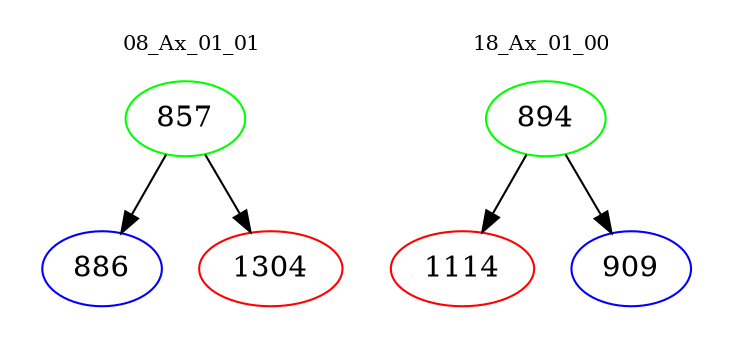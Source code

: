 digraph{
subgraph cluster_0 {
color = white
label = "08_Ax_01_01";
fontsize=10;
T0_857 [label="857", color="green"]
T0_857 -> T0_886 [color="black"]
T0_886 [label="886", color="blue"]
T0_857 -> T0_1304 [color="black"]
T0_1304 [label="1304", color="red"]
}
subgraph cluster_1 {
color = white
label = "18_Ax_01_00";
fontsize=10;
T1_894 [label="894", color="green"]
T1_894 -> T1_1114 [color="black"]
T1_1114 [label="1114", color="red"]
T1_894 -> T1_909 [color="black"]
T1_909 [label="909", color="blue"]
}
}
